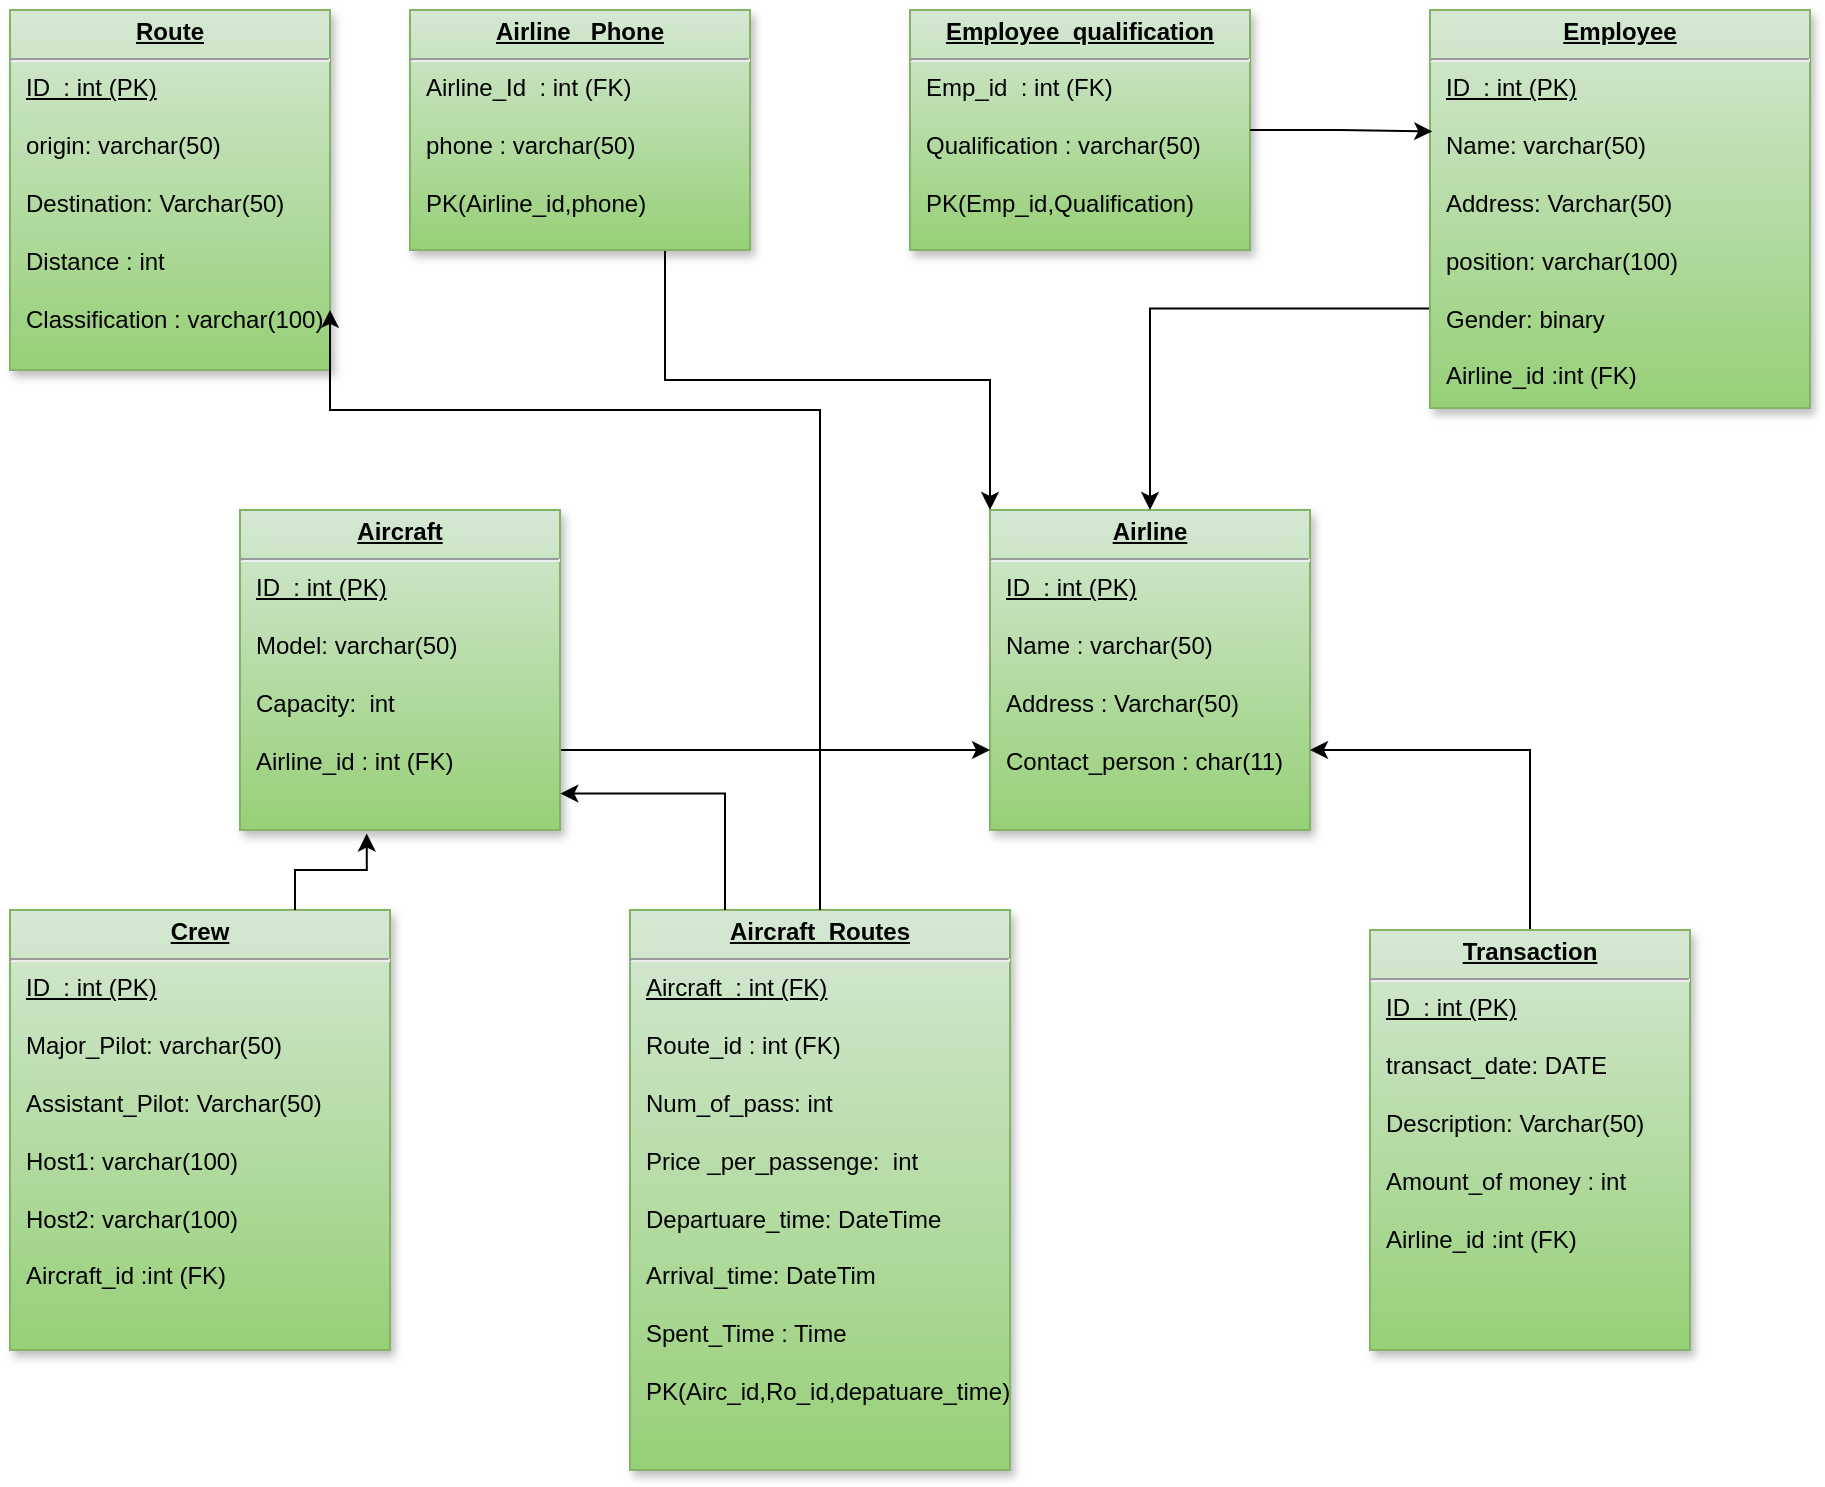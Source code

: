 <mxfile version="24.4.13" type="device">
  <diagram name="Page-1" id="efa7a0a1-bf9b-a30e-e6df-94a7791c09e9">
    <mxGraphModel dx="1400" dy="-75" grid="1" gridSize="10" guides="1" tooltips="1" connect="1" arrows="1" fold="1" page="1" pageScale="1" pageWidth="1169" pageHeight="827" background="none" math="0" shadow="0">
      <root>
        <mxCell id="0" />
        <mxCell id="1" parent="0" />
        <mxCell id="28" value="&lt;p style=&quot;margin: 0px; margin-top: 4px; text-align: center; text-decoration: underline;&quot;&gt;&lt;strong&gt;Airline&lt;/strong&gt;&lt;/p&gt;&lt;hr&gt;&lt;p style=&quot;margin: 0px; margin-left: 8px;&quot;&gt;&lt;u&gt;ID&amp;nbsp; : int (PK)&lt;/u&gt;&lt;/p&gt;&lt;p style=&quot;margin: 0px; margin-left: 8px;&quot;&gt;&lt;u&gt;&lt;br&gt;&lt;/u&gt;&lt;/p&gt;&lt;p style=&quot;margin: 0px; margin-left: 8px;&quot;&gt;Name : varchar(50)&lt;/p&gt;&lt;p style=&quot;margin: 0px; margin-left: 8px;&quot;&gt;&lt;br&gt;&lt;/p&gt;&lt;p style=&quot;margin: 0px; margin-left: 8px;&quot;&gt;Address : Varchar(50)&lt;/p&gt;&lt;p style=&quot;margin: 0px; margin-left: 8px;&quot;&gt;&lt;br&gt;&lt;/p&gt;&lt;p style=&quot;margin: 0px; margin-left: 8px;&quot;&gt;&lt;span style=&quot;background-color: initial;&quot;&gt;Contact_person : char(11)&lt;/span&gt;&lt;/p&gt;&lt;p style=&quot;margin: 0px; margin-left: 8px;&quot;&gt;&lt;br&gt;&lt;/p&gt;" style="verticalAlign=top;align=left;overflow=fill;fontSize=12;fontFamily=Helvetica;html=1;strokeColor=#82b366;shadow=1;fillColor=#d5e8d4;gradientColor=#97d077;" parent="1" vertex="1">
          <mxGeometry x="540" y="1120" width="160" height="160" as="geometry" />
        </mxCell>
        <mxCell id="3TcDNo9YS8QeMty2pfvT-128" style="edgeStyle=orthogonalEdgeStyle;rounded=0;orthogonalLoop=1;jettySize=auto;html=1;exitX=0.75;exitY=1;exitDx=0;exitDy=0;entryX=0;entryY=0;entryDx=0;entryDy=0;" edge="1" parent="1" source="3TcDNo9YS8QeMty2pfvT-114" target="28">
          <mxGeometry relative="1" as="geometry" />
        </mxCell>
        <mxCell id="3TcDNo9YS8QeMty2pfvT-114" value="&lt;p style=&quot;margin: 0px; margin-top: 4px; text-align: center; text-decoration: underline;&quot;&gt;&lt;strong&gt;Airline _Phone&lt;/strong&gt;&lt;/p&gt;&lt;hr&gt;&lt;p style=&quot;margin: 0px; margin-left: 8px;&quot;&gt;Airline_Id&amp;nbsp; : int (FK)&amp;nbsp;&lt;/p&gt;&lt;p style=&quot;margin: 0px; margin-left: 8px;&quot;&gt;&lt;br&gt;&lt;/p&gt;&lt;p style=&quot;margin: 0px; margin-left: 8px;&quot;&gt;phone : varchar(50)&lt;/p&gt;&lt;p style=&quot;margin: 0px; margin-left: 8px;&quot;&gt;&lt;br&gt;&lt;/p&gt;&lt;p style=&quot;margin: 0px; margin-left: 8px;&quot;&gt;PK(Airline_id,phone)&lt;/p&gt;&lt;p style=&quot;margin: 0px; margin-left: 8px;&quot;&gt;&lt;br&gt;&lt;/p&gt;" style="verticalAlign=top;align=left;overflow=fill;fontSize=12;fontFamily=Helvetica;html=1;strokeColor=#82b366;shadow=1;fillColor=#d5e8d4;gradientColor=#97d077;" vertex="1" parent="1">
          <mxGeometry x="250" y="870" width="170" height="120" as="geometry" />
        </mxCell>
        <mxCell id="3TcDNo9YS8QeMty2pfvT-125" style="edgeStyle=orthogonalEdgeStyle;rounded=0;orthogonalLoop=1;jettySize=auto;html=1;exitX=1;exitY=0.75;exitDx=0;exitDy=0;entryX=0;entryY=0.75;entryDx=0;entryDy=0;" edge="1" parent="1" source="3TcDNo9YS8QeMty2pfvT-116" target="28">
          <mxGeometry relative="1" as="geometry" />
        </mxCell>
        <mxCell id="3TcDNo9YS8QeMty2pfvT-116" value="&lt;p style=&quot;margin: 0px; margin-top: 4px; text-align: center; text-decoration: underline;&quot;&gt;&lt;strong&gt;Aircraft&lt;/strong&gt;&lt;/p&gt;&lt;hr&gt;&lt;p style=&quot;margin: 0px; margin-left: 8px;&quot;&gt;&lt;u&gt;ID&amp;nbsp; : int (PK)&lt;/u&gt;&lt;/p&gt;&lt;p style=&quot;margin: 0px; margin-left: 8px;&quot;&gt;&lt;u&gt;&lt;br&gt;&lt;/u&gt;&lt;/p&gt;&lt;p style=&quot;margin: 0px; margin-left: 8px;&quot;&gt;Model: varchar(50)&lt;/p&gt;&lt;p style=&quot;margin: 0px; margin-left: 8px;&quot;&gt;&lt;br&gt;&lt;/p&gt;&lt;p style=&quot;margin: 0px; margin-left: 8px;&quot;&gt;Capacity:&amp;nbsp; int&lt;/p&gt;&lt;p style=&quot;margin: 0px; margin-left: 8px;&quot;&gt;&lt;br&gt;&lt;/p&gt;&lt;p style=&quot;margin: 0px; margin-left: 8px;&quot;&gt;Airline_id : int (FK)&lt;/p&gt;" style="verticalAlign=top;align=left;overflow=fill;fontSize=12;fontFamily=Helvetica;html=1;strokeColor=#82b366;shadow=1;fillColor=#d5e8d4;gradientColor=#97d077;" vertex="1" parent="1">
          <mxGeometry x="165" y="1120" width="160" height="160" as="geometry" />
        </mxCell>
        <mxCell id="3TcDNo9YS8QeMty2pfvT-117" value="&lt;p style=&quot;margin: 0px; margin-top: 4px; text-align: center; text-decoration: underline;&quot;&gt;&lt;strong&gt;Route&lt;/strong&gt;&lt;/p&gt;&lt;hr&gt;&lt;p style=&quot;margin: 0px; margin-left: 8px;&quot;&gt;&lt;u&gt;ID&amp;nbsp; : int (PK)&lt;/u&gt;&lt;/p&gt;&lt;p style=&quot;margin: 0px; margin-left: 8px;&quot;&gt;&lt;u&gt;&lt;br&gt;&lt;/u&gt;&lt;/p&gt;&lt;p style=&quot;margin: 0px; margin-left: 8px;&quot;&gt;origin: varchar(50)&lt;/p&gt;&lt;p style=&quot;margin: 0px; margin-left: 8px;&quot;&gt;&lt;br&gt;&lt;/p&gt;&lt;p style=&quot;margin: 0px; margin-left: 8px;&quot;&gt;Destination: Varchar(50)&lt;/p&gt;&lt;p style=&quot;margin: 0px; margin-left: 8px;&quot;&gt;&lt;br&gt;&lt;/p&gt;&lt;p style=&quot;margin: 0px; margin-left: 8px;&quot;&gt;&lt;span style=&quot;background-color: initial;&quot;&gt;Distance : int&lt;/span&gt;&lt;/p&gt;&lt;p style=&quot;margin: 0px; margin-left: 8px;&quot;&gt;&lt;span style=&quot;background-color: initial;&quot;&gt;&lt;br&gt;&lt;/span&gt;&lt;/p&gt;&lt;p style=&quot;margin: 0px; margin-left: 8px;&quot;&gt;Classification : varchar(100)&lt;/p&gt;&lt;p style=&quot;margin: 0px; margin-left: 8px;&quot;&gt;&lt;span style=&quot;background-color: initial;&quot;&gt;&lt;br&gt;&lt;/span&gt;&lt;/p&gt;&lt;p style=&quot;margin: 0px; margin-left: 8px;&quot;&gt;&lt;span style=&quot;background-color: initial;&quot;&gt;&lt;br&gt;&lt;/span&gt;&lt;/p&gt;&lt;p style=&quot;margin: 0px; margin-left: 8px;&quot;&gt;&lt;br&gt;&lt;/p&gt;" style="verticalAlign=top;align=left;overflow=fill;fontSize=12;fontFamily=Helvetica;html=1;strokeColor=#82b366;shadow=1;fillColor=#d5e8d4;gradientColor=#97d077;" vertex="1" parent="1">
          <mxGeometry x="50" y="870" width="160" height="180" as="geometry" />
        </mxCell>
        <mxCell id="3TcDNo9YS8QeMty2pfvT-126" style="edgeStyle=orthogonalEdgeStyle;rounded=0;orthogonalLoop=1;jettySize=auto;html=1;exitX=0;exitY=0.75;exitDx=0;exitDy=0;entryX=0.5;entryY=0;entryDx=0;entryDy=0;" edge="1" parent="1" source="3TcDNo9YS8QeMty2pfvT-118" target="28">
          <mxGeometry relative="1" as="geometry" />
        </mxCell>
        <mxCell id="3TcDNo9YS8QeMty2pfvT-118" value="&lt;p style=&quot;margin: 0px; margin-top: 4px; text-align: center; text-decoration: underline;&quot;&gt;&lt;b&gt;Employee&lt;/b&gt;&lt;/p&gt;&lt;hr&gt;&lt;p style=&quot;margin: 0px; margin-left: 8px;&quot;&gt;&lt;u&gt;ID&amp;nbsp; : int (PK)&lt;/u&gt;&lt;/p&gt;&lt;p style=&quot;margin: 0px; margin-left: 8px;&quot;&gt;&lt;u&gt;&lt;br&gt;&lt;/u&gt;&lt;/p&gt;&lt;p style=&quot;margin: 0px; margin-left: 8px;&quot;&gt;Name: varchar(50)&lt;/p&gt;&lt;p style=&quot;margin: 0px; margin-left: 8px;&quot;&gt;&lt;br&gt;&lt;/p&gt;&lt;p style=&quot;margin: 0px; margin-left: 8px;&quot;&gt;Address: Varchar(50)&lt;/p&gt;&lt;p style=&quot;margin: 0px; margin-left: 8px;&quot;&gt;&lt;br&gt;&lt;/p&gt;&lt;p style=&quot;margin: 0px; margin-left: 8px;&quot;&gt;&lt;span style=&quot;background-color: initial;&quot;&gt;position: varchar(100)&lt;/span&gt;&lt;/p&gt;&lt;p style=&quot;margin: 0px; margin-left: 8px;&quot;&gt;&lt;span style=&quot;background-color: initial;&quot;&gt;&lt;br&gt;&lt;/span&gt;&lt;/p&gt;&lt;p style=&quot;margin: 0px; margin-left: 8px;&quot;&gt;Gender: binary&lt;/p&gt;&lt;p style=&quot;margin: 0px; margin-left: 8px;&quot;&gt;&lt;br&gt;&lt;/p&gt;&lt;p style=&quot;margin: 0px; margin-left: 8px;&quot;&gt;Airline_id :int (FK)&lt;/p&gt;&lt;p style=&quot;margin: 0px; margin-left: 8px;&quot;&gt;&lt;br&gt;&lt;/p&gt;&lt;p style=&quot;margin: 0px; margin-left: 8px;&quot;&gt;&lt;br&gt;&lt;/p&gt;&lt;p style=&quot;margin: 0px; margin-left: 8px;&quot;&gt;&lt;span style=&quot;background-color: initial;&quot;&gt;&lt;br&gt;&lt;/span&gt;&lt;/p&gt;&lt;p style=&quot;margin: 0px; margin-left: 8px;&quot;&gt;&lt;span style=&quot;background-color: initial;&quot;&gt;&lt;br&gt;&lt;/span&gt;&lt;/p&gt;&lt;p style=&quot;margin: 0px; margin-left: 8px;&quot;&gt;&lt;br&gt;&lt;/p&gt;" style="verticalAlign=top;align=left;overflow=fill;fontSize=12;fontFamily=Helvetica;html=1;strokeColor=#82b366;shadow=1;fillColor=#d5e8d4;gradientColor=#97d077;" vertex="1" parent="1">
          <mxGeometry x="760" y="870" width="190" height="199" as="geometry" />
        </mxCell>
        <mxCell id="3TcDNo9YS8QeMty2pfvT-121" value="&lt;p style=&quot;margin: 0px; margin-top: 4px; text-align: center; text-decoration: underline;&quot;&gt;&lt;b&gt;Employee_qualification&lt;/b&gt;&lt;/p&gt;&lt;hr&gt;&lt;p style=&quot;margin: 0px; margin-left: 8px;&quot;&gt;Emp_id&amp;nbsp; : int (FK)&amp;nbsp;&lt;/p&gt;&lt;p style=&quot;margin: 0px; margin-left: 8px;&quot;&gt;&lt;br&gt;&lt;/p&gt;&lt;p style=&quot;margin: 0px; margin-left: 8px;&quot;&gt;Qualification : varchar(50)&lt;/p&gt;&lt;p style=&quot;margin: 0px; margin-left: 8px;&quot;&gt;&lt;br&gt;&lt;/p&gt;&lt;p style=&quot;margin: 0px; margin-left: 8px;&quot;&gt;PK(Emp_id,Qualification)&lt;/p&gt;&lt;p style=&quot;margin: 0px; margin-left: 8px;&quot;&gt;&lt;br&gt;&lt;/p&gt;" style="verticalAlign=top;align=left;overflow=fill;fontSize=12;fontFamily=Helvetica;html=1;strokeColor=#82b366;shadow=1;fillColor=#d5e8d4;gradientColor=#97d077;" vertex="1" parent="1">
          <mxGeometry x="500" y="870" width="170" height="120" as="geometry" />
        </mxCell>
        <mxCell id="3TcDNo9YS8QeMty2pfvT-131" style="edgeStyle=orthogonalEdgeStyle;rounded=0;orthogonalLoop=1;jettySize=auto;html=1;exitX=0.5;exitY=0;exitDx=0;exitDy=0;entryX=1;entryY=0.75;entryDx=0;entryDy=0;" edge="1" parent="1" source="3TcDNo9YS8QeMty2pfvT-122" target="28">
          <mxGeometry relative="1" as="geometry" />
        </mxCell>
        <mxCell id="3TcDNo9YS8QeMty2pfvT-122" value="&lt;p style=&quot;margin: 0px; margin-top: 4px; text-align: center; text-decoration: underline;&quot;&gt;&lt;b&gt;Transaction&lt;/b&gt;&lt;/p&gt;&lt;hr&gt;&lt;p style=&quot;margin: 0px; margin-left: 8px;&quot;&gt;&lt;u&gt;ID&amp;nbsp; : int (PK)&lt;/u&gt;&lt;/p&gt;&lt;p style=&quot;margin: 0px; margin-left: 8px;&quot;&gt;&lt;u&gt;&lt;br&gt;&lt;/u&gt;&lt;/p&gt;&lt;p style=&quot;margin: 0px; margin-left: 8px;&quot;&gt;transact_date: DATE&lt;/p&gt;&lt;p style=&quot;margin: 0px; margin-left: 8px;&quot;&gt;&lt;br&gt;&lt;/p&gt;&lt;p style=&quot;margin: 0px; margin-left: 8px;&quot;&gt;Description: Varchar(50)&lt;/p&gt;&lt;p style=&quot;margin: 0px; margin-left: 8px;&quot;&gt;&lt;br&gt;&lt;/p&gt;&lt;p style=&quot;margin: 0px; margin-left: 8px;&quot;&gt;&lt;span style=&quot;background-color: initial;&quot;&gt;Amount_of money : int&lt;/span&gt;&lt;/p&gt;&lt;p style=&quot;margin: 0px; margin-left: 8px;&quot;&gt;&lt;span style=&quot;background-color: initial;&quot;&gt;&lt;br&gt;&lt;/span&gt;&lt;/p&gt;&lt;p style=&quot;margin: 0px 0px 0px 8px;&quot;&gt;Airline_id :int (FK)&lt;/p&gt;&lt;p style=&quot;margin: 0px 0px 0px 8px;&quot;&gt;&lt;br&gt;&lt;/p&gt;&lt;p style=&quot;margin: 0px; margin-left: 8px;&quot;&gt;&lt;br&gt;&lt;/p&gt;&lt;p style=&quot;margin: 0px; margin-left: 8px;&quot;&gt;&lt;span style=&quot;background-color: initial;&quot;&gt;&lt;br&gt;&lt;/span&gt;&lt;/p&gt;&lt;p style=&quot;margin: 0px; margin-left: 8px;&quot;&gt;&lt;br&gt;&lt;/p&gt;" style="verticalAlign=top;align=left;overflow=fill;fontSize=12;fontFamily=Helvetica;html=1;strokeColor=#82b366;shadow=1;fillColor=#d5e8d4;gradientColor=#97d077;" vertex="1" parent="1">
          <mxGeometry x="730" y="1330" width="160" height="210" as="geometry" />
        </mxCell>
        <mxCell id="3TcDNo9YS8QeMty2pfvT-123" value="&lt;p style=&quot;margin: 0px; margin-top: 4px; text-align: center; text-decoration: underline;&quot;&gt;&lt;b&gt;Crew&lt;/b&gt;&lt;/p&gt;&lt;hr&gt;&lt;p style=&quot;margin: 0px; margin-left: 8px;&quot;&gt;&lt;u&gt;ID&amp;nbsp; : int (PK)&lt;/u&gt;&lt;/p&gt;&lt;p style=&quot;margin: 0px; margin-left: 8px;&quot;&gt;&lt;u&gt;&lt;br&gt;&lt;/u&gt;&lt;/p&gt;&lt;p style=&quot;margin: 0px; margin-left: 8px;&quot;&gt;Major_Pilot: varchar(50)&lt;/p&gt;&lt;p style=&quot;margin: 0px; margin-left: 8px;&quot;&gt;&lt;br&gt;&lt;/p&gt;&lt;p style=&quot;margin: 0px; margin-left: 8px;&quot;&gt;Assistant_Pilot: Varchar(50)&lt;/p&gt;&lt;p style=&quot;margin: 0px; margin-left: 8px;&quot;&gt;&lt;br&gt;&lt;/p&gt;&lt;p style=&quot;margin: 0px; margin-left: 8px;&quot;&gt;&lt;span style=&quot;background-color: initial;&quot;&gt;Host1: varchar(100)&lt;/span&gt;&lt;/p&gt;&lt;p style=&quot;margin: 0px; margin-left: 8px;&quot;&gt;&lt;span style=&quot;background-color: initial;&quot;&gt;&lt;br&gt;&lt;/span&gt;&lt;/p&gt;&lt;p style=&quot;margin: 0px; margin-left: 8px;&quot;&gt;Host2: varchar(100)&lt;/p&gt;&lt;p style=&quot;margin: 0px; margin-left: 8px;&quot;&gt;&lt;br&gt;&lt;/p&gt;&lt;p style=&quot;margin: 0px 0px 0px 8px;&quot;&gt;Aircraft_id :int (FK)&lt;/p&gt;&lt;p style=&quot;margin: 0px 0px 0px 8px;&quot;&gt;&lt;br&gt;&lt;/p&gt;&lt;p style=&quot;margin: 0px; margin-left: 8px;&quot;&gt;&lt;br&gt;&lt;/p&gt;&lt;p style=&quot;margin: 0px; margin-left: 8px;&quot;&gt;&lt;br&gt;&lt;/p&gt;&lt;p style=&quot;margin: 0px; margin-left: 8px;&quot;&gt;&lt;span style=&quot;background-color: initial;&quot;&gt;&lt;br&gt;&lt;/span&gt;&lt;/p&gt;&lt;p style=&quot;margin: 0px; margin-left: 8px;&quot;&gt;&lt;span style=&quot;background-color: initial;&quot;&gt;&lt;br&gt;&lt;/span&gt;&lt;/p&gt;&lt;p style=&quot;margin: 0px; margin-left: 8px;&quot;&gt;&lt;br&gt;&lt;/p&gt;" style="verticalAlign=top;align=left;overflow=fill;fontSize=12;fontFamily=Helvetica;html=1;strokeColor=#82b366;shadow=1;fillColor=#d5e8d4;gradientColor=#97d077;" vertex="1" parent="1">
          <mxGeometry x="50" y="1320" width="190" height="220" as="geometry" />
        </mxCell>
        <mxCell id="3TcDNo9YS8QeMty2pfvT-124" value="&lt;p style=&quot;margin: 0px; margin-top: 4px; text-align: center; text-decoration: underline;&quot;&gt;&lt;b&gt;Aircraft_Routes&lt;/b&gt;&lt;/p&gt;&lt;hr&gt;&lt;p style=&quot;margin: 0px; margin-left: 8px;&quot;&gt;&lt;u&gt;Aircraft&amp;nbsp; : int (FK)&lt;/u&gt;&lt;/p&gt;&lt;p style=&quot;margin: 0px; margin-left: 8px;&quot;&gt;&lt;u&gt;&lt;br&gt;&lt;/u&gt;&lt;/p&gt;&lt;p style=&quot;margin: 0px; margin-left: 8px;&quot;&gt;Route_id : int (FK)&lt;/p&gt;&lt;p style=&quot;margin: 0px; margin-left: 8px;&quot;&gt;&lt;br&gt;&lt;/p&gt;&lt;p style=&quot;margin: 0px; margin-left: 8px;&quot;&gt;Num_of_pass: int&lt;/p&gt;&lt;p style=&quot;margin: 0px; margin-left: 8px;&quot;&gt;&lt;br&gt;&lt;/p&gt;&lt;p style=&quot;margin: 0px; margin-left: 8px;&quot;&gt;&lt;span style=&quot;background-color: initial;&quot;&gt;Price _per_passenge:&amp;nbsp; int&amp;nbsp;&lt;/span&gt;&lt;/p&gt;&lt;p style=&quot;margin: 0px; margin-left: 8px;&quot;&gt;&lt;span style=&quot;background-color: initial;&quot;&gt;&lt;br&gt;&lt;/span&gt;&lt;/p&gt;&lt;p style=&quot;margin: 0px; margin-left: 8px;&quot;&gt;Departuare_time: DateTime&lt;/p&gt;&lt;p style=&quot;margin: 0px; margin-left: 8px;&quot;&gt;&lt;br&gt;&lt;/p&gt;&lt;p style=&quot;margin: 0px; margin-left: 8px;&quot;&gt;Arrival_time: DateTim&lt;br&gt;&lt;/p&gt;&lt;p style=&quot;margin: 0px; margin-left: 8px;&quot;&gt;&lt;br&gt;&lt;/p&gt;&lt;p style=&quot;margin: 0px; margin-left: 8px;&quot;&gt;Spent_Time : Time&lt;br&gt;&lt;/p&gt;&lt;p style=&quot;margin: 0px; margin-left: 8px;&quot;&gt;&lt;br&gt;&lt;/p&gt;&lt;p style=&quot;margin: 0px 0px 0px 8px;&quot;&gt;PK(Airc_id,Ro_id,depatuare_time)&lt;/p&gt;&lt;p style=&quot;margin: 0px 0px 0px 8px;&quot;&gt;&lt;br&gt;&lt;/p&gt;&lt;p style=&quot;margin: 0px; margin-left: 8px;&quot;&gt;&lt;br&gt;&lt;/p&gt;&lt;p style=&quot;margin: 0px; margin-left: 8px;&quot;&gt;&lt;br&gt;&lt;/p&gt;&lt;p style=&quot;margin: 0px; margin-left: 8px;&quot;&gt;&lt;span style=&quot;background-color: initial;&quot;&gt;&lt;br&gt;&lt;/span&gt;&lt;/p&gt;&lt;p style=&quot;margin: 0px; margin-left: 8px;&quot;&gt;&lt;span style=&quot;background-color: initial;&quot;&gt;&lt;br&gt;&lt;/span&gt;&lt;/p&gt;&lt;p style=&quot;margin: 0px; margin-left: 8px;&quot;&gt;&lt;br&gt;&lt;/p&gt;" style="verticalAlign=top;align=left;overflow=fill;fontSize=12;fontFamily=Helvetica;html=1;strokeColor=#82b366;shadow=1;fillColor=#d5e8d4;gradientColor=#97d077;" vertex="1" parent="1">
          <mxGeometry x="360" y="1320" width="190" height="280" as="geometry" />
        </mxCell>
        <mxCell id="3TcDNo9YS8QeMty2pfvT-127" style="edgeStyle=orthogonalEdgeStyle;rounded=0;orthogonalLoop=1;jettySize=auto;html=1;exitX=1;exitY=0.5;exitDx=0;exitDy=0;entryX=0.006;entryY=0.305;entryDx=0;entryDy=0;entryPerimeter=0;" edge="1" parent="1" source="3TcDNo9YS8QeMty2pfvT-121" target="3TcDNo9YS8QeMty2pfvT-118">
          <mxGeometry relative="1" as="geometry" />
        </mxCell>
        <mxCell id="3TcDNo9YS8QeMty2pfvT-129" style="edgeStyle=orthogonalEdgeStyle;rounded=0;orthogonalLoop=1;jettySize=auto;html=1;exitX=0.75;exitY=0;exitDx=0;exitDy=0;entryX=0.396;entryY=1.011;entryDx=0;entryDy=0;entryPerimeter=0;" edge="1" parent="1" source="3TcDNo9YS8QeMty2pfvT-123" target="3TcDNo9YS8QeMty2pfvT-116">
          <mxGeometry relative="1" as="geometry" />
        </mxCell>
        <mxCell id="3TcDNo9YS8QeMty2pfvT-130" style="edgeStyle=orthogonalEdgeStyle;rounded=0;orthogonalLoop=1;jettySize=auto;html=1;exitX=0.25;exitY=0;exitDx=0;exitDy=0;entryX=1.001;entryY=0.886;entryDx=0;entryDy=0;entryPerimeter=0;" edge="1" parent="1" source="3TcDNo9YS8QeMty2pfvT-124" target="3TcDNo9YS8QeMty2pfvT-116">
          <mxGeometry relative="1" as="geometry" />
        </mxCell>
        <mxCell id="3TcDNo9YS8QeMty2pfvT-132" style="edgeStyle=orthogonalEdgeStyle;rounded=0;orthogonalLoop=1;jettySize=auto;html=1;exitX=0.5;exitY=0;exitDx=0;exitDy=0;entryX=1;entryY=0.833;entryDx=0;entryDy=0;entryPerimeter=0;" edge="1" parent="1" source="3TcDNo9YS8QeMty2pfvT-124" target="3TcDNo9YS8QeMty2pfvT-117">
          <mxGeometry relative="1" as="geometry">
            <Array as="points">
              <mxPoint x="455" y="1070" />
              <mxPoint x="210" y="1070" />
            </Array>
          </mxGeometry>
        </mxCell>
      </root>
    </mxGraphModel>
  </diagram>
</mxfile>
